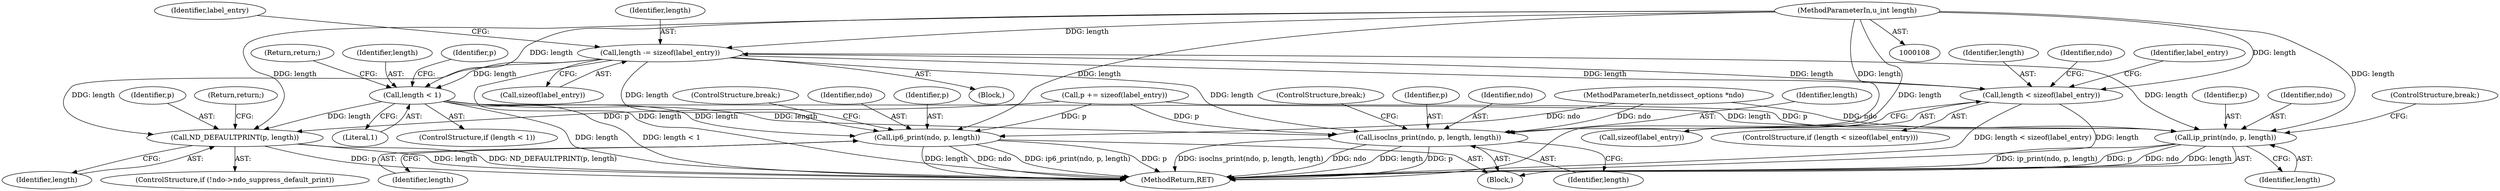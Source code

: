 digraph "1_tcpdump_1dcd10aceabbc03bf571ea32b892c522cbe923de_11@API" {
"1000221" [label="(Call,length -= sizeof(label_entry))"];
"1000138" [label="(Call,length < sizeof(label_entry))"];
"1000221" [label="(Call,length -= sizeof(label_entry))"];
"1000111" [label="(MethodParameterIn,u_int length)"];
"1000248" [label="(Call,length < 1)"];
"1000311" [label="(Call,ND_DEFAULTPRINT(p, length))"];
"1000328" [label="(Call,ip_print(ndo, p, length))"];
"1000334" [label="(Call,ip6_print(ndo, p, length))"];
"1000340" [label="(Call,isoclns_print(ndo, p, length, length))"];
"1000131" [label="(Block,)"];
"1000337" [label="(Identifier,length)"];
"1000227" [label="(Identifier,label_entry)"];
"1000313" [label="(Identifier,length)"];
"1000336" [label="(Identifier,p)"];
"1000222" [label="(Identifier,length)"];
"1000306" [label="(ControlStructure,if (!ndo->ndo_suppress_default_print))"];
"1000221" [label="(Call,length -= sizeof(label_entry))"];
"1000354" [label="(MethodReturn,RET)"];
"1000334" [label="(Call,ip6_print(ndo, p, length))"];
"1000249" [label="(Identifier,length)"];
"1000311" [label="(Call,ND_DEFAULTPRINT(p, length))"];
"1000340" [label="(Call,isoclns_print(ndo, p, length, length))"];
"1000250" [label="(Literal,1)"];
"1000330" [label="(Identifier,p)"];
"1000338" [label="(ControlStructure,break;)"];
"1000247" [label="(ControlStructure,if (length < 1))"];
"1000255" [label="(Identifier,p)"];
"1000111" [label="(MethodParameterIn,u_int length)"];
"1000137" [label="(ControlStructure,if (length < sizeof(label_entry)))"];
"1000328" [label="(Call,ip_print(ndo, p, length))"];
"1000329" [label="(Identifier,ndo)"];
"1000314" [label="(Return,return;)"];
"1000335" [label="(Identifier,ndo)"];
"1000223" [label="(Call,sizeof(label_entry))"];
"1000332" [label="(ControlStructure,break;)"];
"1000140" [label="(Call,sizeof(label_entry))"];
"1000345" [label="(ControlStructure,break;)"];
"1000331" [label="(Identifier,length)"];
"1000344" [label="(Identifier,length)"];
"1000138" [label="(Call,length < sizeof(label_entry))"];
"1000342" [label="(Identifier,p)"];
"1000312" [label="(Identifier,p)"];
"1000109" [label="(MethodParameterIn,netdissect_options *ndo)"];
"1000252" [label="(Return,return;)"];
"1000151" [label="(Identifier,label_entry)"];
"1000139" [label="(Identifier,length)"];
"1000341" [label="(Identifier,ndo)"];
"1000248" [label="(Call,length < 1)"];
"1000343" [label="(Identifier,length)"];
"1000326" [label="(Block,)"];
"1000217" [label="(Call,p += sizeof(label_entry))"];
"1000145" [label="(Identifier,ndo)"];
"1000221" -> "1000131"  [label="AST: "];
"1000221" -> "1000223"  [label="CFG: "];
"1000222" -> "1000221"  [label="AST: "];
"1000223" -> "1000221"  [label="AST: "];
"1000227" -> "1000221"  [label="CFG: "];
"1000221" -> "1000354"  [label="DDG: length"];
"1000221" -> "1000138"  [label="DDG: length"];
"1000138" -> "1000221"  [label="DDG: length"];
"1000111" -> "1000221"  [label="DDG: length"];
"1000221" -> "1000248"  [label="DDG: length"];
"1000221" -> "1000311"  [label="DDG: length"];
"1000221" -> "1000328"  [label="DDG: length"];
"1000221" -> "1000334"  [label="DDG: length"];
"1000221" -> "1000340"  [label="DDG: length"];
"1000138" -> "1000137"  [label="AST: "];
"1000138" -> "1000140"  [label="CFG: "];
"1000139" -> "1000138"  [label="AST: "];
"1000140" -> "1000138"  [label="AST: "];
"1000145" -> "1000138"  [label="CFG: "];
"1000151" -> "1000138"  [label="CFG: "];
"1000138" -> "1000354"  [label="DDG: length < sizeof(label_entry)"];
"1000138" -> "1000354"  [label="DDG: length"];
"1000111" -> "1000138"  [label="DDG: length"];
"1000111" -> "1000108"  [label="AST: "];
"1000111" -> "1000354"  [label="DDG: length"];
"1000111" -> "1000248"  [label="DDG: length"];
"1000111" -> "1000311"  [label="DDG: length"];
"1000111" -> "1000328"  [label="DDG: length"];
"1000111" -> "1000334"  [label="DDG: length"];
"1000111" -> "1000340"  [label="DDG: length"];
"1000248" -> "1000247"  [label="AST: "];
"1000248" -> "1000250"  [label="CFG: "];
"1000249" -> "1000248"  [label="AST: "];
"1000250" -> "1000248"  [label="AST: "];
"1000252" -> "1000248"  [label="CFG: "];
"1000255" -> "1000248"  [label="CFG: "];
"1000248" -> "1000354"  [label="DDG: length < 1"];
"1000248" -> "1000354"  [label="DDG: length"];
"1000248" -> "1000311"  [label="DDG: length"];
"1000248" -> "1000328"  [label="DDG: length"];
"1000248" -> "1000334"  [label="DDG: length"];
"1000248" -> "1000340"  [label="DDG: length"];
"1000311" -> "1000306"  [label="AST: "];
"1000311" -> "1000313"  [label="CFG: "];
"1000312" -> "1000311"  [label="AST: "];
"1000313" -> "1000311"  [label="AST: "];
"1000314" -> "1000311"  [label="CFG: "];
"1000311" -> "1000354"  [label="DDG: p"];
"1000311" -> "1000354"  [label="DDG: length"];
"1000311" -> "1000354"  [label="DDG: ND_DEFAULTPRINT(p, length)"];
"1000217" -> "1000311"  [label="DDG: p"];
"1000328" -> "1000326"  [label="AST: "];
"1000328" -> "1000331"  [label="CFG: "];
"1000329" -> "1000328"  [label="AST: "];
"1000330" -> "1000328"  [label="AST: "];
"1000331" -> "1000328"  [label="AST: "];
"1000332" -> "1000328"  [label="CFG: "];
"1000328" -> "1000354"  [label="DDG: ndo"];
"1000328" -> "1000354"  [label="DDG: length"];
"1000328" -> "1000354"  [label="DDG: ip_print(ndo, p, length)"];
"1000328" -> "1000354"  [label="DDG: p"];
"1000109" -> "1000328"  [label="DDG: ndo"];
"1000217" -> "1000328"  [label="DDG: p"];
"1000334" -> "1000326"  [label="AST: "];
"1000334" -> "1000337"  [label="CFG: "];
"1000335" -> "1000334"  [label="AST: "];
"1000336" -> "1000334"  [label="AST: "];
"1000337" -> "1000334"  [label="AST: "];
"1000338" -> "1000334"  [label="CFG: "];
"1000334" -> "1000354"  [label="DDG: ip6_print(ndo, p, length)"];
"1000334" -> "1000354"  [label="DDG: p"];
"1000334" -> "1000354"  [label="DDG: length"];
"1000334" -> "1000354"  [label="DDG: ndo"];
"1000109" -> "1000334"  [label="DDG: ndo"];
"1000217" -> "1000334"  [label="DDG: p"];
"1000340" -> "1000326"  [label="AST: "];
"1000340" -> "1000344"  [label="CFG: "];
"1000341" -> "1000340"  [label="AST: "];
"1000342" -> "1000340"  [label="AST: "];
"1000343" -> "1000340"  [label="AST: "];
"1000344" -> "1000340"  [label="AST: "];
"1000345" -> "1000340"  [label="CFG: "];
"1000340" -> "1000354"  [label="DDG: length"];
"1000340" -> "1000354"  [label="DDG: p"];
"1000340" -> "1000354"  [label="DDG: isoclns_print(ndo, p, length, length)"];
"1000340" -> "1000354"  [label="DDG: ndo"];
"1000109" -> "1000340"  [label="DDG: ndo"];
"1000217" -> "1000340"  [label="DDG: p"];
}
